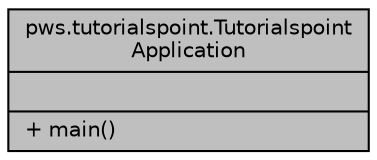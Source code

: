 digraph "pws.tutorialspoint.TutorialspointApplication"
{
 // LATEX_PDF_SIZE
  edge [fontname="Helvetica",fontsize="10",labelfontname="Helvetica",labelfontsize="10"];
  node [fontname="Helvetica",fontsize="10",shape=record];
  Node1 [label="{pws.tutorialspoint.Tutorialspoint\lApplication\n||+ main()\l}",height=0.2,width=0.4,color="black", fillcolor="grey75", style="filled", fontcolor="black",tooltip=" "];
}
